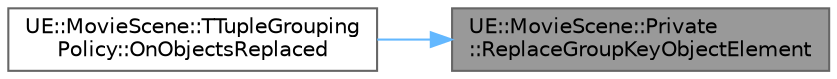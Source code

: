 digraph "UE::MovieScene::Private::ReplaceGroupKeyObjectElement"
{
 // INTERACTIVE_SVG=YES
 // LATEX_PDF_SIZE
  bgcolor="transparent";
  edge [fontname=Helvetica,fontsize=10,labelfontname=Helvetica,labelfontsize=10];
  node [fontname=Helvetica,fontsize=10,shape=box,height=0.2,width=0.4];
  rankdir="RL";
  Node1 [id="Node000001",label="UE::MovieScene::Private\l::ReplaceGroupKeyObjectElement",height=0.2,width=0.4,color="gray40", fillcolor="grey60", style="filled", fontcolor="black",tooltip=" "];
  Node1 -> Node2 [id="edge1_Node000001_Node000002",dir="back",color="steelblue1",style="solid",tooltip=" "];
  Node2 [id="Node000002",label="UE::MovieScene::TTupleGrouping\lPolicy::OnObjectsReplaced",height=0.2,width=0.4,color="grey40", fillcolor="white", style="filled",URL="$d8/de1/structUE_1_1MovieScene_1_1TTupleGroupingPolicy.html#aaa23cd4d9dd28d0dbc77c868af1c9ed5",tooltip=" "];
}
